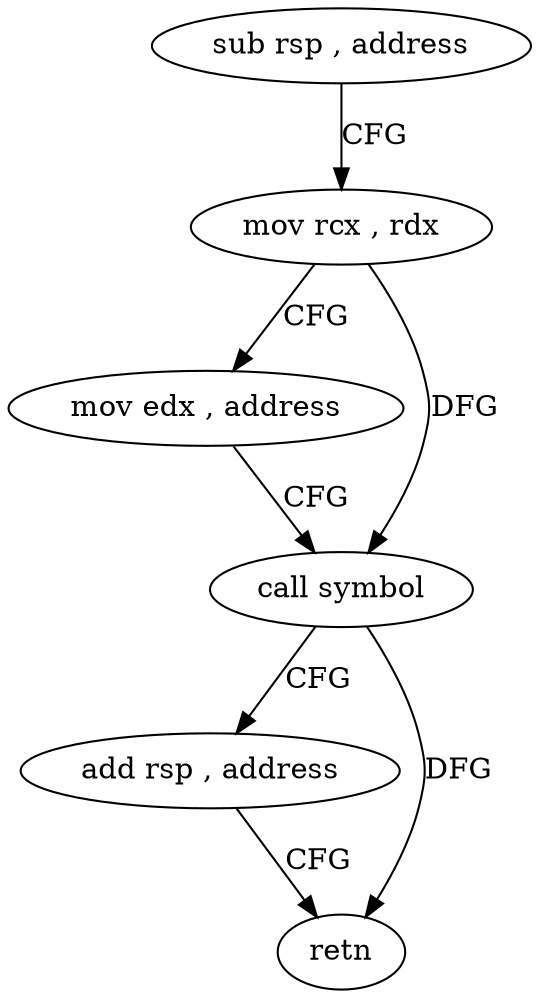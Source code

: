 digraph "func" {
"4317185" [label = "sub rsp , address" ]
"4317189" [label = "mov rcx , rdx" ]
"4317192" [label = "mov edx , address" ]
"4317197" [label = "call symbol" ]
"4317202" [label = "add rsp , address" ]
"4317206" [label = "retn" ]
"4317185" -> "4317189" [ label = "CFG" ]
"4317189" -> "4317192" [ label = "CFG" ]
"4317189" -> "4317197" [ label = "DFG" ]
"4317192" -> "4317197" [ label = "CFG" ]
"4317197" -> "4317202" [ label = "CFG" ]
"4317197" -> "4317206" [ label = "DFG" ]
"4317202" -> "4317206" [ label = "CFG" ]
}
